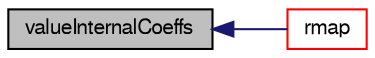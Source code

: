 digraph "valueInternalCoeffs"
{
  bgcolor="transparent";
  edge [fontname="FreeSans",fontsize="10",labelfontname="FreeSans",labelfontsize="10"];
  node [fontname="FreeSans",fontsize="10",shape=record];
  rankdir="LR";
  Node152 [label="valueInternalCoeffs",height=0.2,width=0.4,color="black", fillcolor="grey75", style="filled", fontcolor="black"];
  Node152 -> Node153 [dir="back",color="midnightblue",fontsize="10",style="solid",fontname="FreeSans"];
  Node153 [label="rmap",height=0.2,width=0.4,color="red",URL="$a22022.html#ab506535cf09d78dfbd0b0c7c9a76826d",tooltip="Reverse map the given fvPatchField onto this fvPatchField. "];
}
